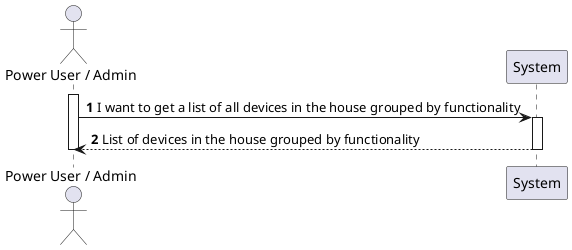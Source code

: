 @startuml
'https://plantuml.com/sequence-diagram
actor "Power User / Admin" as PU

participant "System" as System

autonumber

activate PU
PU -> System: I want to get a list of all devices in the house grouped by functionality
activate System
System --> PU: List of devices in the house grouped by functionality
deactivate System
deactivate PU

@enduml